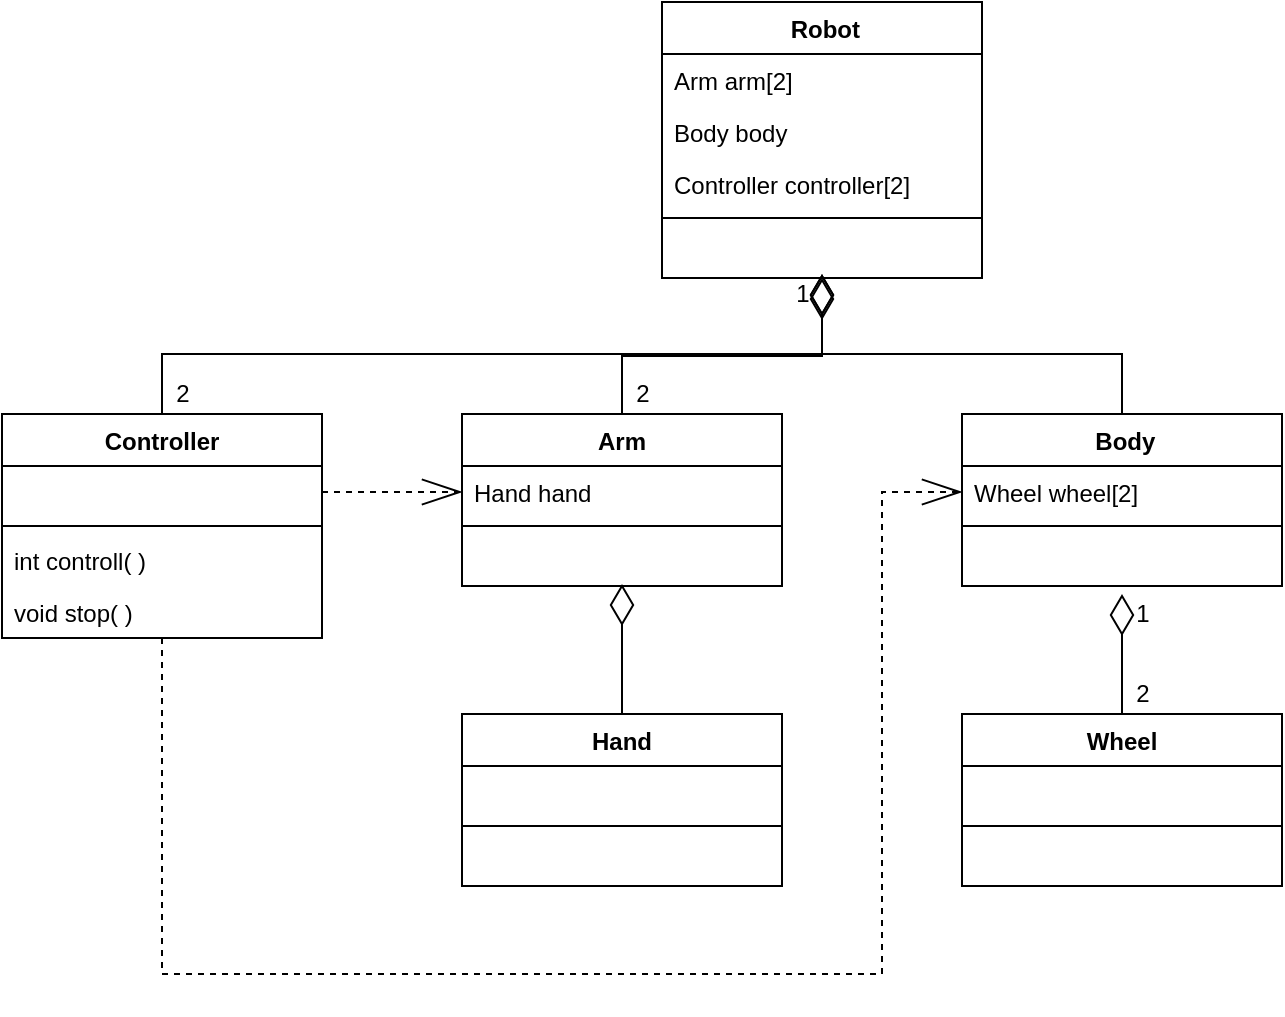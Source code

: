 <mxfile version="14.6.10" type="github">
  <diagram id="nPeh4xoQrp2L0OumBTZY" name="페이지-1">
    <mxGraphModel dx="834" dy="664" grid="1" gridSize="10" guides="1" tooltips="1" connect="1" arrows="1" fold="1" page="1" pageScale="1" pageWidth="827" pageHeight="1169" math="0" shadow="0">
      <root>
        <mxCell id="0" />
        <mxCell id="1" parent="0" />
        <mxCell id="QQo2Gt9hqQ1szGPLZaG--5" value=" Robot" style="swimlane;fontStyle=1;align=center;verticalAlign=top;childLayout=stackLayout;horizontal=1;startSize=26;horizontalStack=0;resizeParent=1;resizeParentMax=0;resizeLast=0;collapsible=1;marginBottom=0;" vertex="1" parent="1">
          <mxGeometry x="360" y="34" width="160" height="138" as="geometry" />
        </mxCell>
        <mxCell id="QQo2Gt9hqQ1szGPLZaG--29" value="Arm arm[2]" style="text;strokeColor=none;fillColor=none;align=left;verticalAlign=top;spacingLeft=4;spacingRight=4;overflow=hidden;rotatable=0;points=[[0,0.5],[1,0.5]];portConstraint=eastwest;" vertex="1" parent="QQo2Gt9hqQ1szGPLZaG--5">
          <mxGeometry y="26" width="160" height="26" as="geometry" />
        </mxCell>
        <mxCell id="QQo2Gt9hqQ1szGPLZaG--6" value="Body body" style="text;strokeColor=none;fillColor=none;align=left;verticalAlign=top;spacingLeft=4;spacingRight=4;overflow=hidden;rotatable=0;points=[[0,0.5],[1,0.5]];portConstraint=eastwest;" vertex="1" parent="QQo2Gt9hqQ1szGPLZaG--5">
          <mxGeometry y="52" width="160" height="26" as="geometry" />
        </mxCell>
        <mxCell id="QQo2Gt9hqQ1szGPLZaG--40" value="Controller controller[2]" style="text;strokeColor=none;fillColor=none;align=left;verticalAlign=top;spacingLeft=4;spacingRight=4;overflow=hidden;rotatable=0;points=[[0,0.5],[1,0.5]];portConstraint=eastwest;" vertex="1" parent="QQo2Gt9hqQ1szGPLZaG--5">
          <mxGeometry y="78" width="160" height="26" as="geometry" />
        </mxCell>
        <mxCell id="QQo2Gt9hqQ1szGPLZaG--7" value="" style="line;strokeWidth=1;fillColor=none;align=left;verticalAlign=middle;spacingTop=-1;spacingLeft=3;spacingRight=3;rotatable=0;labelPosition=right;points=[];portConstraint=eastwest;" vertex="1" parent="QQo2Gt9hqQ1szGPLZaG--5">
          <mxGeometry y="104" width="160" height="8" as="geometry" />
        </mxCell>
        <mxCell id="QQo2Gt9hqQ1szGPLZaG--8" value=" " style="text;strokeColor=none;fillColor=none;align=left;verticalAlign=top;spacingLeft=4;spacingRight=4;overflow=hidden;rotatable=0;points=[[0,0.5],[1,0.5]];portConstraint=eastwest;" vertex="1" parent="QQo2Gt9hqQ1szGPLZaG--5">
          <mxGeometry y="112" width="160" height="26" as="geometry" />
        </mxCell>
        <mxCell id="QQo2Gt9hqQ1szGPLZaG--42" style="edgeStyle=orthogonalEdgeStyle;rounded=0;orthogonalLoop=1;jettySize=auto;html=1;endArrow=diamondThin;endFill=0;endSize=18;entryX=0.5;entryY=1.154;entryDx=0;entryDy=0;entryPerimeter=0;" edge="1" parent="1" source="QQo2Gt9hqQ1szGPLZaG--9" target="QQo2Gt9hqQ1szGPLZaG--20">
          <mxGeometry relative="1" as="geometry">
            <mxPoint x="590" y="340" as="targetPoint" />
            <Array as="points">
              <mxPoint x="590" y="350" />
              <mxPoint x="590" y="350" />
            </Array>
          </mxGeometry>
        </mxCell>
        <mxCell id="QQo2Gt9hqQ1szGPLZaG--9" value="Wheel" style="swimlane;fontStyle=1;align=center;verticalAlign=top;childLayout=stackLayout;horizontal=1;startSize=26;horizontalStack=0;resizeParent=1;resizeParentMax=0;resizeLast=0;collapsible=1;marginBottom=0;" vertex="1" parent="1">
          <mxGeometry x="510" y="390" width="160" height="86" as="geometry" />
        </mxCell>
        <mxCell id="QQo2Gt9hqQ1szGPLZaG--10" value=" " style="text;strokeColor=none;fillColor=none;align=left;verticalAlign=top;spacingLeft=4;spacingRight=4;overflow=hidden;rotatable=0;points=[[0,0.5],[1,0.5]];portConstraint=eastwest;" vertex="1" parent="QQo2Gt9hqQ1szGPLZaG--9">
          <mxGeometry y="26" width="160" height="26" as="geometry" />
        </mxCell>
        <mxCell id="QQo2Gt9hqQ1szGPLZaG--11" value="" style="line;strokeWidth=1;fillColor=none;align=left;verticalAlign=middle;spacingTop=-1;spacingLeft=3;spacingRight=3;rotatable=0;labelPosition=right;points=[];portConstraint=eastwest;" vertex="1" parent="QQo2Gt9hqQ1szGPLZaG--9">
          <mxGeometry y="52" width="160" height="8" as="geometry" />
        </mxCell>
        <mxCell id="QQo2Gt9hqQ1szGPLZaG--12" value=" " style="text;strokeColor=none;fillColor=none;align=left;verticalAlign=top;spacingLeft=4;spacingRight=4;overflow=hidden;rotatable=0;points=[[0,0.5],[1,0.5]];portConstraint=eastwest;" vertex="1" parent="QQo2Gt9hqQ1szGPLZaG--9">
          <mxGeometry y="60" width="160" height="26" as="geometry" />
        </mxCell>
        <mxCell id="QQo2Gt9hqQ1szGPLZaG--41" value="" style="edgeStyle=orthogonalEdgeStyle;rounded=0;orthogonalLoop=1;jettySize=auto;html=1;entryX=0.5;entryY=0.962;entryDx=0;entryDy=0;entryPerimeter=0;endArrow=diamondThin;endFill=0;endSize=18;" edge="1" parent="1" source="QQo2Gt9hqQ1szGPLZaG--13" target="QQo2Gt9hqQ1szGPLZaG--24">
          <mxGeometry x="-0.692" y="-10" relative="1" as="geometry">
            <mxPoint as="offset" />
          </mxGeometry>
        </mxCell>
        <mxCell id="QQo2Gt9hqQ1szGPLZaG--13" value="Hand" style="swimlane;fontStyle=1;align=center;verticalAlign=top;childLayout=stackLayout;horizontal=1;startSize=26;horizontalStack=0;resizeParent=1;resizeParentMax=0;resizeLast=0;collapsible=1;marginBottom=0;" vertex="1" parent="1">
          <mxGeometry x="260" y="390" width="160" height="86" as="geometry" />
        </mxCell>
        <mxCell id="QQo2Gt9hqQ1szGPLZaG--14" value=" " style="text;strokeColor=none;fillColor=none;align=left;verticalAlign=top;spacingLeft=4;spacingRight=4;overflow=hidden;rotatable=0;points=[[0,0.5],[1,0.5]];portConstraint=eastwest;" vertex="1" parent="QQo2Gt9hqQ1szGPLZaG--13">
          <mxGeometry y="26" width="160" height="26" as="geometry" />
        </mxCell>
        <mxCell id="QQo2Gt9hqQ1szGPLZaG--15" value="" style="line;strokeWidth=1;fillColor=none;align=left;verticalAlign=middle;spacingTop=-1;spacingLeft=3;spacingRight=3;rotatable=0;labelPosition=right;points=[];portConstraint=eastwest;" vertex="1" parent="QQo2Gt9hqQ1szGPLZaG--13">
          <mxGeometry y="52" width="160" height="8" as="geometry" />
        </mxCell>
        <mxCell id="QQo2Gt9hqQ1szGPLZaG--16" value=" " style="text;strokeColor=none;fillColor=none;align=left;verticalAlign=top;spacingLeft=4;spacingRight=4;overflow=hidden;rotatable=0;points=[[0,0.5],[1,0.5]];portConstraint=eastwest;" vertex="1" parent="QQo2Gt9hqQ1szGPLZaG--13">
          <mxGeometry y="60" width="160" height="26" as="geometry" />
        </mxCell>
        <mxCell id="QQo2Gt9hqQ1szGPLZaG--44" style="edgeStyle=orthogonalEdgeStyle;rounded=0;orthogonalLoop=1;jettySize=auto;html=1;endArrow=diamondThin;endFill=0;endSize=18;" edge="1" parent="1" source="QQo2Gt9hqQ1szGPLZaG--17">
          <mxGeometry relative="1" as="geometry">
            <mxPoint x="440" y="170" as="targetPoint" />
            <Array as="points">
              <mxPoint x="590" y="210" />
              <mxPoint x="440" y="210" />
            </Array>
          </mxGeometry>
        </mxCell>
        <mxCell id="QQo2Gt9hqQ1szGPLZaG--17" value=" Body" style="swimlane;fontStyle=1;align=center;verticalAlign=top;childLayout=stackLayout;horizontal=1;startSize=26;horizontalStack=0;resizeParent=1;resizeParentMax=0;resizeLast=0;collapsible=1;marginBottom=0;" vertex="1" parent="1">
          <mxGeometry x="510" y="240" width="160" height="86" as="geometry" />
        </mxCell>
        <mxCell id="QQo2Gt9hqQ1szGPLZaG--18" value="Wheel wheel[2]" style="text;strokeColor=none;fillColor=none;align=left;verticalAlign=top;spacingLeft=4;spacingRight=4;overflow=hidden;rotatable=0;points=[[0,0.5],[1,0.5]];portConstraint=eastwest;" vertex="1" parent="QQo2Gt9hqQ1szGPLZaG--17">
          <mxGeometry y="26" width="160" height="26" as="geometry" />
        </mxCell>
        <mxCell id="QQo2Gt9hqQ1szGPLZaG--19" value="" style="line;strokeWidth=1;fillColor=none;align=left;verticalAlign=middle;spacingTop=-1;spacingLeft=3;spacingRight=3;rotatable=0;labelPosition=right;points=[];portConstraint=eastwest;" vertex="1" parent="QQo2Gt9hqQ1szGPLZaG--17">
          <mxGeometry y="52" width="160" height="8" as="geometry" />
        </mxCell>
        <mxCell id="QQo2Gt9hqQ1szGPLZaG--20" value=" " style="text;strokeColor=none;fillColor=none;align=left;verticalAlign=top;spacingLeft=4;spacingRight=4;overflow=hidden;rotatable=0;points=[[0,0.5],[1,0.5]];portConstraint=eastwest;" vertex="1" parent="QQo2Gt9hqQ1szGPLZaG--17">
          <mxGeometry y="60" width="160" height="26" as="geometry" />
        </mxCell>
        <mxCell id="QQo2Gt9hqQ1szGPLZaG--43" style="edgeStyle=orthogonalEdgeStyle;rounded=0;orthogonalLoop=1;jettySize=auto;html=1;entryX=0.5;entryY=1;entryDx=0;entryDy=0;endArrow=diamondThin;endFill=0;endSize=18;" edge="1" parent="1" source="QQo2Gt9hqQ1szGPLZaG--21" target="QQo2Gt9hqQ1szGPLZaG--5">
          <mxGeometry relative="1" as="geometry" />
        </mxCell>
        <mxCell id="QQo2Gt9hqQ1szGPLZaG--21" value="Arm" style="swimlane;fontStyle=1;align=center;verticalAlign=top;childLayout=stackLayout;horizontal=1;startSize=26;horizontalStack=0;resizeParent=1;resizeParentMax=0;resizeLast=0;collapsible=1;marginBottom=0;" vertex="1" parent="1">
          <mxGeometry x="260" y="240" width="160" height="86" as="geometry" />
        </mxCell>
        <mxCell id="QQo2Gt9hqQ1szGPLZaG--22" value="Hand hand" style="text;strokeColor=none;fillColor=none;align=left;verticalAlign=top;spacingLeft=4;spacingRight=4;overflow=hidden;rotatable=0;points=[[0,0.5],[1,0.5]];portConstraint=eastwest;" vertex="1" parent="QQo2Gt9hqQ1szGPLZaG--21">
          <mxGeometry y="26" width="160" height="26" as="geometry" />
        </mxCell>
        <mxCell id="QQo2Gt9hqQ1szGPLZaG--23" value="" style="line;strokeWidth=1;fillColor=none;align=left;verticalAlign=middle;spacingTop=-1;spacingLeft=3;spacingRight=3;rotatable=0;labelPosition=right;points=[];portConstraint=eastwest;" vertex="1" parent="QQo2Gt9hqQ1szGPLZaG--21">
          <mxGeometry y="52" width="160" height="8" as="geometry" />
        </mxCell>
        <mxCell id="QQo2Gt9hqQ1szGPLZaG--24" value=" " style="text;strokeColor=none;fillColor=none;align=left;verticalAlign=top;spacingLeft=4;spacingRight=4;overflow=hidden;rotatable=0;points=[[0,0.5],[1,0.5]];portConstraint=eastwest;" vertex="1" parent="QQo2Gt9hqQ1szGPLZaG--21">
          <mxGeometry y="60" width="160" height="26" as="geometry" />
        </mxCell>
        <mxCell id="QQo2Gt9hqQ1szGPLZaG--45" style="edgeStyle=orthogonalEdgeStyle;rounded=0;orthogonalLoop=1;jettySize=auto;html=1;endArrow=diamondThin;endFill=0;endSize=18;" edge="1" parent="1" source="QQo2Gt9hqQ1szGPLZaG--25">
          <mxGeometry relative="1" as="geometry">
            <mxPoint x="440" y="170" as="targetPoint" />
            <Array as="points">
              <mxPoint x="110" y="210" />
              <mxPoint x="440" y="210" />
            </Array>
          </mxGeometry>
        </mxCell>
        <mxCell id="QQo2Gt9hqQ1szGPLZaG--50" style="edgeStyle=orthogonalEdgeStyle;rounded=0;orthogonalLoop=1;jettySize=auto;html=1;entryX=0;entryY=0.5;entryDx=0;entryDy=0;dashed=1;endArrow=openThin;endFill=0;endSize=18;" edge="1" parent="1" source="QQo2Gt9hqQ1szGPLZaG--25" target="QQo2Gt9hqQ1szGPLZaG--18">
          <mxGeometry relative="1" as="geometry">
            <Array as="points">
              <mxPoint x="110" y="520" />
              <mxPoint x="470" y="520" />
              <mxPoint x="470" y="279" />
            </Array>
          </mxGeometry>
        </mxCell>
        <mxCell id="QQo2Gt9hqQ1szGPLZaG--25" value="Controller" style="swimlane;fontStyle=1;align=center;verticalAlign=top;childLayout=stackLayout;horizontal=1;startSize=26;horizontalStack=0;resizeParent=1;resizeParentMax=0;resizeLast=0;collapsible=1;marginBottom=0;" vertex="1" parent="1">
          <mxGeometry x="30" y="240" width="160" height="112" as="geometry" />
        </mxCell>
        <mxCell id="QQo2Gt9hqQ1szGPLZaG--26" value=" " style="text;strokeColor=none;fillColor=none;align=left;verticalAlign=top;spacingLeft=4;spacingRight=4;overflow=hidden;rotatable=0;points=[[0,0.5],[1,0.5]];portConstraint=eastwest;" vertex="1" parent="QQo2Gt9hqQ1szGPLZaG--25">
          <mxGeometry y="26" width="160" height="26" as="geometry" />
        </mxCell>
        <mxCell id="QQo2Gt9hqQ1szGPLZaG--27" value="" style="line;strokeWidth=1;fillColor=none;align=left;verticalAlign=middle;spacingTop=-1;spacingLeft=3;spacingRight=3;rotatable=0;labelPosition=right;points=[];portConstraint=eastwest;" vertex="1" parent="QQo2Gt9hqQ1szGPLZaG--25">
          <mxGeometry y="52" width="160" height="8" as="geometry" />
        </mxCell>
        <mxCell id="QQo2Gt9hqQ1szGPLZaG--28" value="int controll( )" style="text;strokeColor=none;fillColor=none;align=left;verticalAlign=top;spacingLeft=4;spacingRight=4;overflow=hidden;rotatable=0;points=[[0,0.5],[1,0.5]];portConstraint=eastwest;" vertex="1" parent="QQo2Gt9hqQ1szGPLZaG--25">
          <mxGeometry y="60" width="160" height="26" as="geometry" />
        </mxCell>
        <mxCell id="QQo2Gt9hqQ1szGPLZaG--48" value="void stop( )" style="text;strokeColor=none;fillColor=none;align=left;verticalAlign=top;spacingLeft=4;spacingRight=4;overflow=hidden;rotatable=0;points=[[0,0.5],[1,0.5]];portConstraint=eastwest;" vertex="1" parent="QQo2Gt9hqQ1szGPLZaG--25">
          <mxGeometry y="86" width="160" height="26" as="geometry" />
        </mxCell>
        <mxCell id="QQo2Gt9hqQ1szGPLZaG--49" style="edgeStyle=orthogonalEdgeStyle;rounded=0;orthogonalLoop=1;jettySize=auto;html=1;entryX=0;entryY=0.5;entryDx=0;entryDy=0;endArrow=openThin;endFill=0;endSize=18;dashed=1;" edge="1" parent="1" source="QQo2Gt9hqQ1szGPLZaG--26" target="QQo2Gt9hqQ1szGPLZaG--22">
          <mxGeometry relative="1" as="geometry" />
        </mxCell>
        <mxCell id="QQo2Gt9hqQ1szGPLZaG--51" value="2" style="text;html=1;align=center;verticalAlign=middle;resizable=0;points=[];autosize=1;strokeColor=none;" vertex="1" parent="1">
          <mxGeometry x="590" y="370" width="20" height="20" as="geometry" />
        </mxCell>
        <mxCell id="QQo2Gt9hqQ1szGPLZaG--52" value="1" style="text;html=1;align=center;verticalAlign=middle;resizable=0;points=[];autosize=1;strokeColor=none;" vertex="1" parent="1">
          <mxGeometry x="590" y="330" width="20" height="20" as="geometry" />
        </mxCell>
        <mxCell id="QQo2Gt9hqQ1szGPLZaG--53" value="1" style="text;html=1;align=center;verticalAlign=middle;resizable=0;points=[];autosize=1;strokeColor=none;" vertex="1" parent="1">
          <mxGeometry x="420" y="170" width="20" height="20" as="geometry" />
        </mxCell>
        <mxCell id="QQo2Gt9hqQ1szGPLZaG--54" value="2" style="text;html=1;align=center;verticalAlign=middle;resizable=0;points=[];autosize=1;strokeColor=none;" vertex="1" parent="1">
          <mxGeometry x="340" y="220" width="20" height="20" as="geometry" />
        </mxCell>
        <mxCell id="QQo2Gt9hqQ1szGPLZaG--55" value="2" style="text;html=1;align=center;verticalAlign=middle;resizable=0;points=[];autosize=1;strokeColor=none;" vertex="1" parent="1">
          <mxGeometry x="110" y="220" width="20" height="20" as="geometry" />
        </mxCell>
      </root>
    </mxGraphModel>
  </diagram>
</mxfile>

